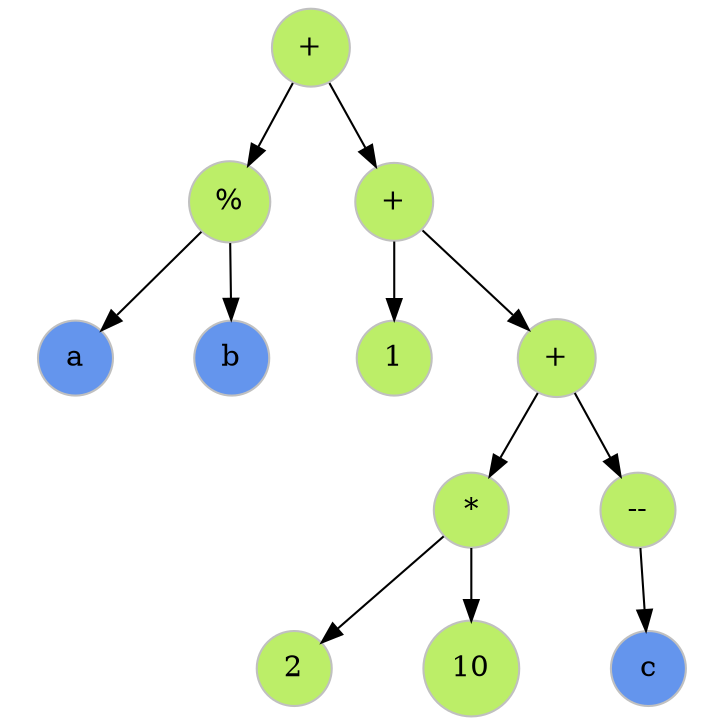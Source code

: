 digraph G{
   nodesep=0.1;
   ratio=1;
   L140736810789568[label="+", shape="circle", color="grey", thickness=4, fillcolor="darkolivegreen2" style=filled];
    L140736810789568->L140736810789312[color="black"];
    L140736810789568->L140736810789696[color="black"];
   L140736810789312[label="%", shape="circle", color="grey", thickness=4, fillcolor="darkolivegreen2" style=filled];
    L140736810789312->L140736810789248[color="black"];
    L140736810789312->L140736810789504[color="black"];
   L140736810789248[label="a", shape="circle", color="grey", thickness=4, fillcolor="cornflowerblue" style=filled];
   L140736810789504[label="b", shape="circle", color="grey", thickness=4, fillcolor="cornflowerblue" style=filled];
   L140736810789696[label="+", shape="circle", color="grey", thickness=4, fillcolor="darkolivegreen2" style=filled];
    L140736810789696->L140736810789632[color="black"];
    L140736810789696->L140736810789952[color="black"];
   L140736810789632[label="1", shape="circle", color="grey", thickness=4, fillcolor="darkolivegreen2" style=filled];
   L140736810789952[label="+", shape="circle", color="grey", thickness=4, fillcolor="darkolivegreen2" style=filled];
    L140736810789952->L140736810789824[color="black"];
    L140736810789952->L140736810790016[color="black"];
   L140736810789824[label="*", shape="circle", color="grey", thickness=4, fillcolor="darkolivegreen2" style=filled];
    L140736810789824->L140736810789760[color="black"];
    L140736810789824->L140736810789888[color="black"];
   L140736810789760[label="2", shape="circle", color="grey", thickness=4, fillcolor="darkolivegreen2" style=filled];
   L140736810789888[label="10", shape="circle", color="grey", thickness=4, fillcolor="darkolivegreen2" style=filled];
   L140736810790016[label="--", shape="circle", color="grey", thickness=4, fillcolor="darkolivegreen2" style=filled];
    L140736810790016->L140736810790208[color="black"];
   L140736810790208[label="c", shape="circle", color="grey", thickness=4, fillcolor="cornflowerblue" style=filled];
}